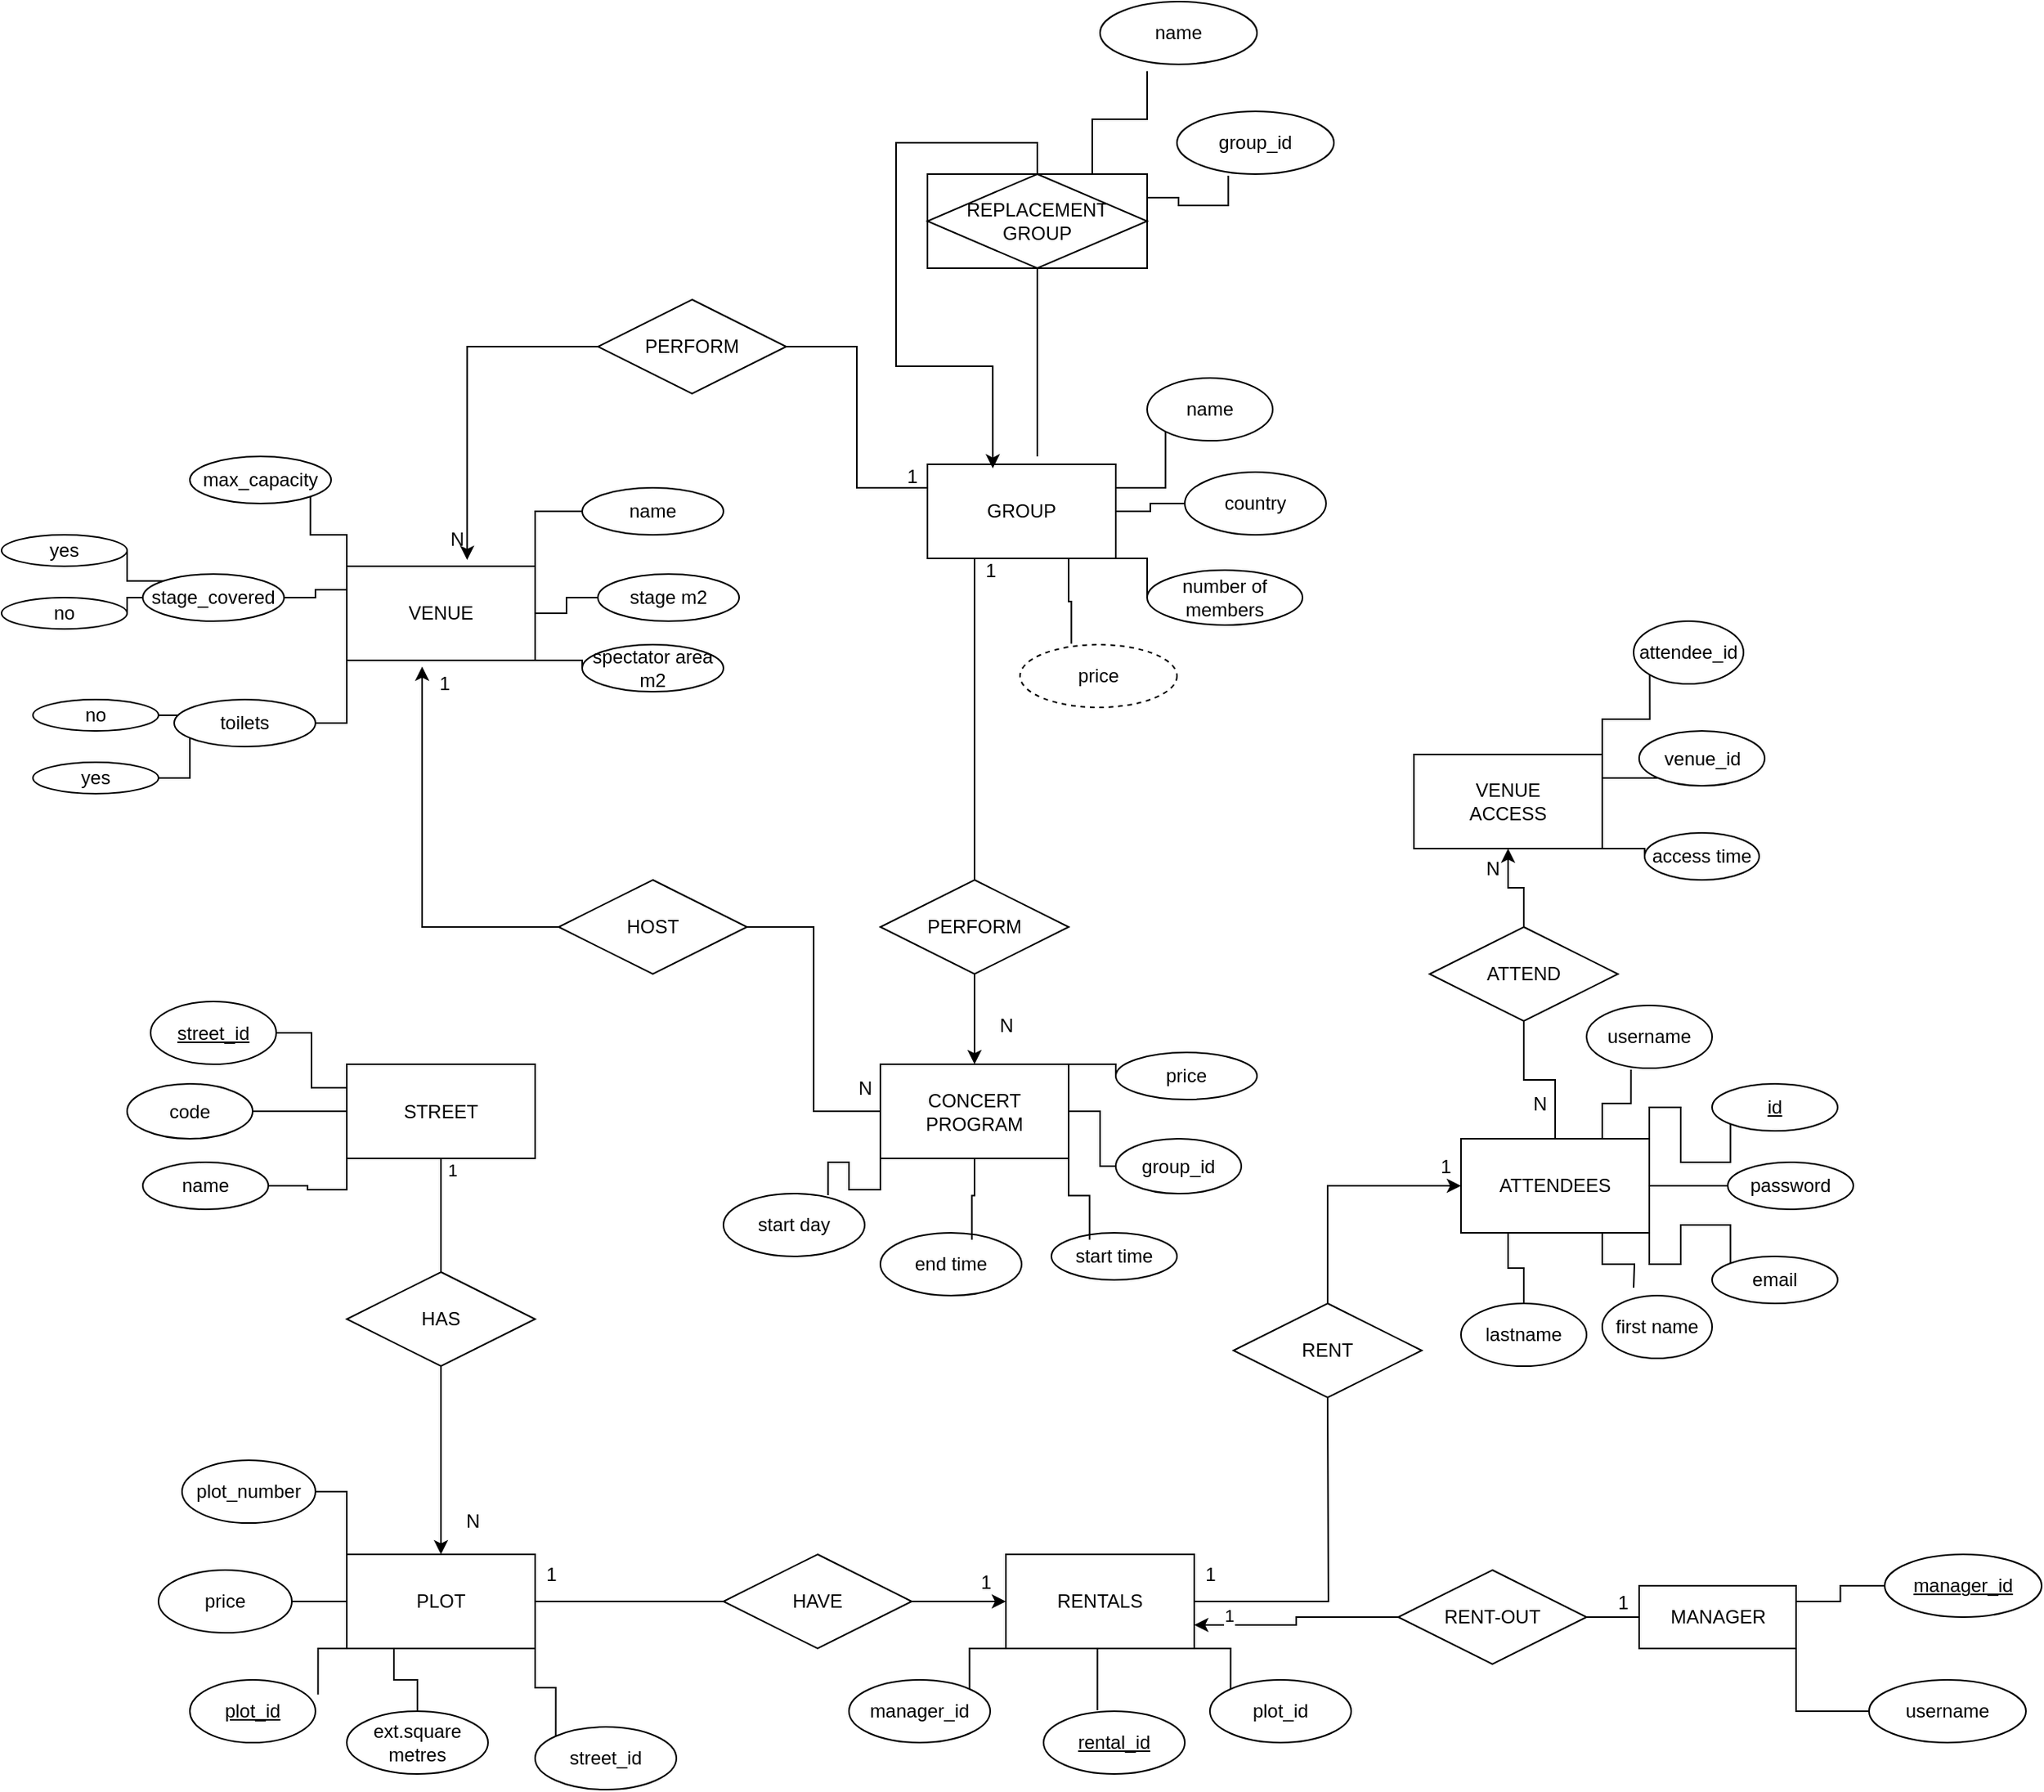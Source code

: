 <mxfile version="24.8.3">
  <diagram name="Page-1" id="NB9T3TCFV4lT3BETn5Xb">
    <mxGraphModel dx="2445" dy="2279" grid="1" gridSize="10" guides="1" tooltips="1" connect="1" arrows="1" fold="1" page="1" pageScale="1" pageWidth="827" pageHeight="1169" math="0" shadow="0">
      <root>
        <mxCell id="0" />
        <mxCell id="1" parent="0" />
        <mxCell id="pBUAhn7HmdubHw7LqBM4-65" style="edgeStyle=orthogonalEdgeStyle;rounded=0;orthogonalLoop=1;jettySize=auto;html=1;exitX=1;exitY=0.5;exitDx=0;exitDy=0;endArrow=none;endFill=0;" edge="1" parent="1" source="pBUAhn7HmdubHw7LqBM4-2">
          <mxGeometry relative="1" as="geometry">
            <mxPoint x="625" y="690" as="targetPoint" />
          </mxGeometry>
        </mxCell>
        <mxCell id="pBUAhn7HmdubHw7LqBM4-123" style="edgeStyle=orthogonalEdgeStyle;rounded=0;orthogonalLoop=1;jettySize=auto;html=1;exitX=0;exitY=1;exitDx=0;exitDy=0;entryX=1;entryY=0;entryDx=0;entryDy=0;endArrow=none;endFill=0;" edge="1" parent="1" source="pBUAhn7HmdubHw7LqBM4-2" target="pBUAhn7HmdubHw7LqBM4-40">
          <mxGeometry relative="1" as="geometry" />
        </mxCell>
        <mxCell id="pBUAhn7HmdubHw7LqBM4-125" style="edgeStyle=orthogonalEdgeStyle;rounded=0;orthogonalLoop=1;jettySize=auto;html=1;exitX=1;exitY=1;exitDx=0;exitDy=0;entryX=0;entryY=0;entryDx=0;entryDy=0;endArrow=none;endFill=0;" edge="1" parent="1" source="pBUAhn7HmdubHw7LqBM4-2" target="pBUAhn7HmdubHw7LqBM4-42">
          <mxGeometry relative="1" as="geometry" />
        </mxCell>
        <mxCell id="pBUAhn7HmdubHw7LqBM4-2" value="RENTALS" style="rounded=0;whiteSpace=wrap;html=1;" vertex="1" parent="1">
          <mxGeometry x="420" y="790" width="120" height="60" as="geometry" />
        </mxCell>
        <mxCell id="pBUAhn7HmdubHw7LqBM4-62" style="edgeStyle=orthogonalEdgeStyle;rounded=0;orthogonalLoop=1;jettySize=auto;html=1;exitX=1;exitY=0.5;exitDx=0;exitDy=0;endArrow=none;endFill=0;" edge="1" parent="1" source="pBUAhn7HmdubHw7LqBM4-3">
          <mxGeometry relative="1" as="geometry">
            <mxPoint x="240" y="820" as="targetPoint" />
          </mxGeometry>
        </mxCell>
        <mxCell id="pBUAhn7HmdubHw7LqBM4-118" style="edgeStyle=orthogonalEdgeStyle;rounded=0;orthogonalLoop=1;jettySize=auto;html=1;exitX=0;exitY=0;exitDx=0;exitDy=0;entryX=1;entryY=0.5;entryDx=0;entryDy=0;endArrow=none;endFill=0;" edge="1" parent="1" source="pBUAhn7HmdubHw7LqBM4-3" target="pBUAhn7HmdubHw7LqBM4-35">
          <mxGeometry relative="1" as="geometry" />
        </mxCell>
        <mxCell id="pBUAhn7HmdubHw7LqBM4-119" style="edgeStyle=orthogonalEdgeStyle;rounded=0;orthogonalLoop=1;jettySize=auto;html=1;exitX=0;exitY=0.5;exitDx=0;exitDy=0;entryX=1;entryY=0.5;entryDx=0;entryDy=0;endArrow=none;endFill=0;" edge="1" parent="1" source="pBUAhn7HmdubHw7LqBM4-3" target="pBUAhn7HmdubHw7LqBM4-39">
          <mxGeometry relative="1" as="geometry" />
        </mxCell>
        <mxCell id="pBUAhn7HmdubHw7LqBM4-121" style="edgeStyle=orthogonalEdgeStyle;rounded=0;orthogonalLoop=1;jettySize=auto;html=1;exitX=0.25;exitY=1;exitDx=0;exitDy=0;entryX=0.5;entryY=0;entryDx=0;entryDy=0;endArrow=none;endFill=0;" edge="1" parent="1" source="pBUAhn7HmdubHw7LqBM4-3" target="pBUAhn7HmdubHw7LqBM4-37">
          <mxGeometry relative="1" as="geometry" />
        </mxCell>
        <mxCell id="pBUAhn7HmdubHw7LqBM4-122" style="edgeStyle=orthogonalEdgeStyle;rounded=0;orthogonalLoop=1;jettySize=auto;html=1;exitX=1;exitY=1;exitDx=0;exitDy=0;entryX=0;entryY=0;entryDx=0;entryDy=0;endArrow=none;endFill=0;" edge="1" parent="1" source="pBUAhn7HmdubHw7LqBM4-3" target="pBUAhn7HmdubHw7LqBM4-36">
          <mxGeometry relative="1" as="geometry" />
        </mxCell>
        <mxCell id="pBUAhn7HmdubHw7LqBM4-3" value="PLOT" style="rounded=0;whiteSpace=wrap;html=1;" vertex="1" parent="1">
          <mxGeometry y="790" width="120" height="60" as="geometry" />
        </mxCell>
        <mxCell id="pBUAhn7HmdubHw7LqBM4-74" style="edgeStyle=orthogonalEdgeStyle;rounded=0;orthogonalLoop=1;jettySize=auto;html=1;exitX=0.5;exitY=0;exitDx=0;exitDy=0;entryX=0.5;entryY=1;entryDx=0;entryDy=0;endArrow=none;endFill=0;" edge="1" parent="1" source="pBUAhn7HmdubHw7LqBM4-4" target="pBUAhn7HmdubHw7LqBM4-73">
          <mxGeometry relative="1" as="geometry" />
        </mxCell>
        <mxCell id="pBUAhn7HmdubHw7LqBM4-128" style="edgeStyle=orthogonalEdgeStyle;rounded=0;orthogonalLoop=1;jettySize=auto;html=1;exitX=0.25;exitY=1;exitDx=0;exitDy=0;entryX=0.5;entryY=0;entryDx=0;entryDy=0;endArrow=none;endFill=0;" edge="1" parent="1" source="pBUAhn7HmdubHw7LqBM4-4" target="pBUAhn7HmdubHw7LqBM4-50">
          <mxGeometry relative="1" as="geometry" />
        </mxCell>
        <mxCell id="pBUAhn7HmdubHw7LqBM4-129" style="edgeStyle=orthogonalEdgeStyle;rounded=0;orthogonalLoop=1;jettySize=auto;html=1;exitX=0.75;exitY=1;exitDx=0;exitDy=0;endArrow=none;endFill=0;" edge="1" parent="1" source="pBUAhn7HmdubHw7LqBM4-4">
          <mxGeometry relative="1" as="geometry">
            <mxPoint x="820" y="620" as="targetPoint" />
          </mxGeometry>
        </mxCell>
        <mxCell id="pBUAhn7HmdubHw7LqBM4-130" style="edgeStyle=orthogonalEdgeStyle;rounded=0;orthogonalLoop=1;jettySize=auto;html=1;exitX=1;exitY=1;exitDx=0;exitDy=0;entryX=0;entryY=0;entryDx=0;entryDy=0;endArrow=none;endFill=0;" edge="1" parent="1" source="pBUAhn7HmdubHw7LqBM4-4" target="pBUAhn7HmdubHw7LqBM4-51">
          <mxGeometry relative="1" as="geometry" />
        </mxCell>
        <mxCell id="pBUAhn7HmdubHw7LqBM4-131" style="edgeStyle=orthogonalEdgeStyle;rounded=0;orthogonalLoop=1;jettySize=auto;html=1;exitX=1;exitY=0.5;exitDx=0;exitDy=0;entryX=0;entryY=0.5;entryDx=0;entryDy=0;endArrow=none;endFill=0;" edge="1" parent="1" source="pBUAhn7HmdubHw7LqBM4-4" target="pBUAhn7HmdubHw7LqBM4-52">
          <mxGeometry relative="1" as="geometry" />
        </mxCell>
        <mxCell id="pBUAhn7HmdubHw7LqBM4-132" style="edgeStyle=orthogonalEdgeStyle;rounded=0;orthogonalLoop=1;jettySize=auto;html=1;exitX=1;exitY=0;exitDx=0;exitDy=0;entryX=0;entryY=1;entryDx=0;entryDy=0;endArrow=none;endFill=0;" edge="1" parent="1" source="pBUAhn7HmdubHw7LqBM4-4" target="pBUAhn7HmdubHw7LqBM4-53">
          <mxGeometry relative="1" as="geometry" />
        </mxCell>
        <mxCell id="pBUAhn7HmdubHw7LqBM4-4" value="ATTENDEES" style="rounded=0;whiteSpace=wrap;html=1;" vertex="1" parent="1">
          <mxGeometry x="710" y="525" width="120" height="60" as="geometry" />
        </mxCell>
        <mxCell id="pBUAhn7HmdubHw7LqBM4-83" style="edgeStyle=orthogonalEdgeStyle;rounded=0;orthogonalLoop=1;jettySize=auto;html=1;exitX=0.25;exitY=1;exitDx=0;exitDy=0;entryX=0.5;entryY=0;entryDx=0;entryDy=0;endArrow=none;endFill=0;" edge="1" parent="1" source="pBUAhn7HmdubHw7LqBM4-5" target="pBUAhn7HmdubHw7LqBM4-81">
          <mxGeometry relative="1" as="geometry" />
        </mxCell>
        <mxCell id="pBUAhn7HmdubHw7LqBM4-92" style="edgeStyle=orthogonalEdgeStyle;rounded=0;orthogonalLoop=1;jettySize=auto;html=1;exitX=0;exitY=0.25;exitDx=0;exitDy=0;entryX=1;entryY=0.5;entryDx=0;entryDy=0;endArrow=none;endFill=0;" edge="1" parent="1" source="pBUAhn7HmdubHw7LqBM4-5" target="pBUAhn7HmdubHw7LqBM4-91">
          <mxGeometry relative="1" as="geometry" />
        </mxCell>
        <mxCell id="pBUAhn7HmdubHw7LqBM4-106" style="edgeStyle=orthogonalEdgeStyle;rounded=0;orthogonalLoop=1;jettySize=auto;html=1;exitX=1;exitY=0.25;exitDx=0;exitDy=0;entryX=0;entryY=1;entryDx=0;entryDy=0;endArrow=none;endFill=0;" edge="1" parent="1" source="pBUAhn7HmdubHw7LqBM4-5" target="pBUAhn7HmdubHw7LqBM4-59">
          <mxGeometry relative="1" as="geometry" />
        </mxCell>
        <mxCell id="pBUAhn7HmdubHw7LqBM4-108" style="edgeStyle=orthogonalEdgeStyle;rounded=0;orthogonalLoop=1;jettySize=auto;html=1;exitX=1;exitY=0.5;exitDx=0;exitDy=0;entryX=0;entryY=0.5;entryDx=0;entryDy=0;endArrow=none;endFill=0;" edge="1" parent="1" source="pBUAhn7HmdubHw7LqBM4-5" target="pBUAhn7HmdubHw7LqBM4-58">
          <mxGeometry relative="1" as="geometry" />
        </mxCell>
        <mxCell id="pBUAhn7HmdubHw7LqBM4-109" style="edgeStyle=orthogonalEdgeStyle;rounded=0;orthogonalLoop=1;jettySize=auto;html=1;exitX=1;exitY=1;exitDx=0;exitDy=0;entryX=0;entryY=0.5;entryDx=0;entryDy=0;endArrow=none;endFill=0;" edge="1" parent="1" source="pBUAhn7HmdubHw7LqBM4-5" target="pBUAhn7HmdubHw7LqBM4-57">
          <mxGeometry relative="1" as="geometry" />
        </mxCell>
        <mxCell id="pBUAhn7HmdubHw7LqBM4-5" value="GROUP" style="rounded=0;whiteSpace=wrap;html=1;" vertex="1" parent="1">
          <mxGeometry x="370" y="95" width="120" height="60" as="geometry" />
        </mxCell>
        <mxCell id="pBUAhn7HmdubHw7LqBM4-84" style="edgeStyle=orthogonalEdgeStyle;rounded=0;orthogonalLoop=1;jettySize=auto;html=1;exitX=0;exitY=0.5;exitDx=0;exitDy=0;entryX=1;entryY=0.5;entryDx=0;entryDy=0;endArrow=none;endFill=0;" edge="1" parent="1" source="pBUAhn7HmdubHw7LqBM4-6" target="pBUAhn7HmdubHw7LqBM4-78">
          <mxGeometry relative="1" as="geometry" />
        </mxCell>
        <mxCell id="pBUAhn7HmdubHw7LqBM4-137" style="edgeStyle=orthogonalEdgeStyle;rounded=0;orthogonalLoop=1;jettySize=auto;html=1;exitX=1;exitY=0;exitDx=0;exitDy=0;entryX=0;entryY=0.5;entryDx=0;entryDy=0;endArrow=none;endFill=0;" edge="1" parent="1" source="pBUAhn7HmdubHw7LqBM4-6" target="pBUAhn7HmdubHw7LqBM4-47">
          <mxGeometry relative="1" as="geometry" />
        </mxCell>
        <mxCell id="pBUAhn7HmdubHw7LqBM4-138" style="edgeStyle=orthogonalEdgeStyle;rounded=0;orthogonalLoop=1;jettySize=auto;html=1;exitX=1;exitY=0.5;exitDx=0;exitDy=0;entryX=0;entryY=0.5;entryDx=0;entryDy=0;endArrow=none;endFill=0;" edge="1" parent="1" source="pBUAhn7HmdubHw7LqBM4-6" target="pBUAhn7HmdubHw7LqBM4-46">
          <mxGeometry relative="1" as="geometry" />
        </mxCell>
        <mxCell id="pBUAhn7HmdubHw7LqBM4-6" value="CONCERT&lt;div&gt;PROGRAM&lt;/div&gt;" style="rounded=0;whiteSpace=wrap;html=1;" vertex="1" parent="1">
          <mxGeometry x="340" y="477.5" width="120" height="60" as="geometry" />
        </mxCell>
        <mxCell id="pBUAhn7HmdubHw7LqBM4-30" style="edgeStyle=orthogonalEdgeStyle;rounded=0;orthogonalLoop=1;jettySize=auto;html=1;exitX=0;exitY=0.25;exitDx=0;exitDy=0;entryX=1;entryY=0.5;entryDx=0;entryDy=0;endArrow=none;endFill=0;" edge="1" parent="1" source="pBUAhn7HmdubHw7LqBM4-7" target="pBUAhn7HmdubHw7LqBM4-24">
          <mxGeometry relative="1" as="geometry" />
        </mxCell>
        <mxCell id="pBUAhn7HmdubHw7LqBM4-31" style="edgeStyle=orthogonalEdgeStyle;rounded=0;orthogonalLoop=1;jettySize=auto;html=1;exitX=0;exitY=0.5;exitDx=0;exitDy=0;entryX=1;entryY=0.5;entryDx=0;entryDy=0;endArrow=none;endFill=0;" edge="1" parent="1" source="pBUAhn7HmdubHw7LqBM4-7" target="pBUAhn7HmdubHw7LqBM4-26">
          <mxGeometry relative="1" as="geometry" />
        </mxCell>
        <mxCell id="pBUAhn7HmdubHw7LqBM4-34" style="edgeStyle=orthogonalEdgeStyle;rounded=0;orthogonalLoop=1;jettySize=auto;html=1;exitX=0;exitY=1;exitDx=0;exitDy=0;entryX=1;entryY=0.5;entryDx=0;entryDy=0;endArrow=none;endFill=0;" edge="1" parent="1" source="pBUAhn7HmdubHw7LqBM4-7" target="pBUAhn7HmdubHw7LqBM4-25">
          <mxGeometry relative="1" as="geometry" />
        </mxCell>
        <mxCell id="pBUAhn7HmdubHw7LqBM4-61" style="edgeStyle=orthogonalEdgeStyle;rounded=0;orthogonalLoop=1;jettySize=auto;html=1;exitX=0.5;exitY=1;exitDx=0;exitDy=0;endArrow=none;endFill=0;" edge="1" parent="1" source="pBUAhn7HmdubHw7LqBM4-7">
          <mxGeometry relative="1" as="geometry">
            <mxPoint x="60" y="610" as="targetPoint" />
          </mxGeometry>
        </mxCell>
        <mxCell id="pBUAhn7HmdubHw7LqBM4-148" value="1" style="edgeLabel;html=1;align=center;verticalAlign=middle;resizable=0;points=[];" vertex="1" connectable="0" parent="pBUAhn7HmdubHw7LqBM4-61">
          <mxGeometry x="-0.813" y="7" relative="1" as="geometry">
            <mxPoint as="offset" />
          </mxGeometry>
        </mxCell>
        <mxCell id="pBUAhn7HmdubHw7LqBM4-7" value="STREET" style="rounded=0;whiteSpace=wrap;html=1;" vertex="1" parent="1">
          <mxGeometry y="477.5" width="120" height="60" as="geometry" />
        </mxCell>
        <mxCell id="pBUAhn7HmdubHw7LqBM4-111" style="edgeStyle=orthogonalEdgeStyle;rounded=0;orthogonalLoop=1;jettySize=auto;html=1;exitX=1;exitY=0;exitDx=0;exitDy=0;entryX=0;entryY=0.5;entryDx=0;entryDy=0;endArrow=none;endFill=0;" edge="1" parent="1" source="pBUAhn7HmdubHw7LqBM4-8" target="pBUAhn7HmdubHw7LqBM4-10">
          <mxGeometry relative="1" as="geometry" />
        </mxCell>
        <mxCell id="pBUAhn7HmdubHw7LqBM4-112" style="edgeStyle=orthogonalEdgeStyle;rounded=0;orthogonalLoop=1;jettySize=auto;html=1;exitX=1;exitY=0.5;exitDx=0;exitDy=0;entryX=0;entryY=0.5;entryDx=0;entryDy=0;endArrow=none;endFill=0;" edge="1" parent="1" source="pBUAhn7HmdubHw7LqBM4-8" target="pBUAhn7HmdubHw7LqBM4-11">
          <mxGeometry relative="1" as="geometry" />
        </mxCell>
        <mxCell id="pBUAhn7HmdubHw7LqBM4-113" style="edgeStyle=orthogonalEdgeStyle;rounded=0;orthogonalLoop=1;jettySize=auto;html=1;exitX=1;exitY=1;exitDx=0;exitDy=0;entryX=0;entryY=0.5;entryDx=0;entryDy=0;endArrow=none;endFill=0;" edge="1" parent="1" source="pBUAhn7HmdubHw7LqBM4-8" target="pBUAhn7HmdubHw7LqBM4-12">
          <mxGeometry relative="1" as="geometry" />
        </mxCell>
        <mxCell id="pBUAhn7HmdubHw7LqBM4-114" style="edgeStyle=orthogonalEdgeStyle;rounded=0;orthogonalLoop=1;jettySize=auto;html=1;exitX=0;exitY=0;exitDx=0;exitDy=0;entryX=1;entryY=1;entryDx=0;entryDy=0;endArrow=none;endFill=0;" edge="1" parent="1" source="pBUAhn7HmdubHw7LqBM4-8" target="pBUAhn7HmdubHw7LqBM4-13">
          <mxGeometry relative="1" as="geometry" />
        </mxCell>
        <mxCell id="pBUAhn7HmdubHw7LqBM4-115" style="edgeStyle=orthogonalEdgeStyle;rounded=0;orthogonalLoop=1;jettySize=auto;html=1;exitX=0;exitY=0.25;exitDx=0;exitDy=0;entryX=1;entryY=0.5;entryDx=0;entryDy=0;endArrow=none;endFill=0;" edge="1" parent="1" source="pBUAhn7HmdubHw7LqBM4-8" target="pBUAhn7HmdubHw7LqBM4-15">
          <mxGeometry relative="1" as="geometry" />
        </mxCell>
        <mxCell id="pBUAhn7HmdubHw7LqBM4-116" style="edgeStyle=orthogonalEdgeStyle;rounded=0;orthogonalLoop=1;jettySize=auto;html=1;exitX=0;exitY=1;exitDx=0;exitDy=0;entryX=1;entryY=0.5;entryDx=0;entryDy=0;endArrow=none;endFill=0;" edge="1" parent="1" source="pBUAhn7HmdubHw7LqBM4-8" target="pBUAhn7HmdubHw7LqBM4-14">
          <mxGeometry relative="1" as="geometry" />
        </mxCell>
        <mxCell id="pBUAhn7HmdubHw7LqBM4-8" value="VENUE" style="rounded=0;whiteSpace=wrap;html=1;" vertex="1" parent="1">
          <mxGeometry y="160" width="120" height="60" as="geometry" />
        </mxCell>
        <mxCell id="pBUAhn7HmdubHw7LqBM4-134" style="edgeStyle=orthogonalEdgeStyle;rounded=0;orthogonalLoop=1;jettySize=auto;html=1;exitX=1;exitY=1;exitDx=0;exitDy=0;entryX=0;entryY=0.5;entryDx=0;entryDy=0;endArrow=none;endFill=0;" edge="1" parent="1" source="pBUAhn7HmdubHw7LqBM4-9" target="pBUAhn7HmdubHw7LqBM4-54">
          <mxGeometry relative="1" as="geometry" />
        </mxCell>
        <mxCell id="pBUAhn7HmdubHw7LqBM4-135" style="edgeStyle=orthogonalEdgeStyle;rounded=0;orthogonalLoop=1;jettySize=auto;html=1;exitX=1;exitY=0.25;exitDx=0;exitDy=0;entryX=0;entryY=1;entryDx=0;entryDy=0;endArrow=none;endFill=0;" edge="1" parent="1" source="pBUAhn7HmdubHw7LqBM4-9" target="pBUAhn7HmdubHw7LqBM4-55">
          <mxGeometry relative="1" as="geometry" />
        </mxCell>
        <mxCell id="pBUAhn7HmdubHw7LqBM4-136" style="edgeStyle=orthogonalEdgeStyle;rounded=0;orthogonalLoop=1;jettySize=auto;html=1;exitX=1;exitY=0;exitDx=0;exitDy=0;entryX=0;entryY=1;entryDx=0;entryDy=0;endArrow=none;endFill=0;" edge="1" parent="1" source="pBUAhn7HmdubHw7LqBM4-9" target="pBUAhn7HmdubHw7LqBM4-56">
          <mxGeometry relative="1" as="geometry" />
        </mxCell>
        <mxCell id="pBUAhn7HmdubHw7LqBM4-9" value="VENUE&lt;div&gt;ACCESS&lt;/div&gt;" style="rounded=0;whiteSpace=wrap;html=1;" vertex="1" parent="1">
          <mxGeometry x="680" y="280" width="120" height="60" as="geometry" />
        </mxCell>
        <mxCell id="pBUAhn7HmdubHw7LqBM4-10" value="name" style="ellipse;whiteSpace=wrap;html=1;" vertex="1" parent="1">
          <mxGeometry x="150" y="110" width="90" height="30" as="geometry" />
        </mxCell>
        <mxCell id="pBUAhn7HmdubHw7LqBM4-11" value="stage m2" style="ellipse;whiteSpace=wrap;html=1;" vertex="1" parent="1">
          <mxGeometry x="160" y="165" width="90" height="30" as="geometry" />
        </mxCell>
        <mxCell id="pBUAhn7HmdubHw7LqBM4-12" value="spectator area m2" style="ellipse;whiteSpace=wrap;html=1;" vertex="1" parent="1">
          <mxGeometry x="150" y="210" width="90" height="30" as="geometry" />
        </mxCell>
        <mxCell id="pBUAhn7HmdubHw7LqBM4-13" value="max_capacity" style="ellipse;whiteSpace=wrap;html=1;" vertex="1" parent="1">
          <mxGeometry x="-100" y="90" width="90" height="30" as="geometry" />
        </mxCell>
        <mxCell id="pBUAhn7HmdubHw7LqBM4-29" style="edgeStyle=orthogonalEdgeStyle;rounded=0;orthogonalLoop=1;jettySize=auto;html=1;exitX=1;exitY=0.5;exitDx=0;exitDy=0;entryX=1;entryY=0.5;entryDx=0;entryDy=0;endArrow=none;endFill=0;" edge="1" parent="1" source="pBUAhn7HmdubHw7LqBM4-16" target="pBUAhn7HmdubHw7LqBM4-17">
          <mxGeometry relative="1" as="geometry" />
        </mxCell>
        <mxCell id="pBUAhn7HmdubHw7LqBM4-14" value="toilets" style="ellipse;whiteSpace=wrap;html=1;" vertex="1" parent="1">
          <mxGeometry x="-110" y="245" width="90" height="30" as="geometry" />
        </mxCell>
        <mxCell id="pBUAhn7HmdubHw7LqBM4-27" style="edgeStyle=orthogonalEdgeStyle;rounded=0;orthogonalLoop=1;jettySize=auto;html=1;exitX=0;exitY=0;exitDx=0;exitDy=0;entryX=1;entryY=0.5;entryDx=0;entryDy=0;endArrow=none;endFill=0;" edge="1" parent="1" source="pBUAhn7HmdubHw7LqBM4-15" target="pBUAhn7HmdubHw7LqBM4-18">
          <mxGeometry relative="1" as="geometry" />
        </mxCell>
        <mxCell id="pBUAhn7HmdubHw7LqBM4-28" style="edgeStyle=orthogonalEdgeStyle;rounded=0;orthogonalLoop=1;jettySize=auto;html=1;exitX=0;exitY=0.5;exitDx=0;exitDy=0;entryX=1;entryY=0.5;entryDx=0;entryDy=0;endArrow=none;endFill=0;" edge="1" parent="1" source="pBUAhn7HmdubHw7LqBM4-15" target="pBUAhn7HmdubHw7LqBM4-19">
          <mxGeometry relative="1" as="geometry" />
        </mxCell>
        <mxCell id="pBUAhn7HmdubHw7LqBM4-15" value="stage_covered" style="ellipse;whiteSpace=wrap;html=1;" vertex="1" parent="1">
          <mxGeometry x="-130" y="165" width="90" height="30" as="geometry" />
        </mxCell>
        <mxCell id="pBUAhn7HmdubHw7LqBM4-16" value="yes" style="ellipse;whiteSpace=wrap;html=1;" vertex="1" parent="1">
          <mxGeometry x="-200" y="285" width="80" height="20" as="geometry" />
        </mxCell>
        <mxCell id="pBUAhn7HmdubHw7LqBM4-17" value="no" style="ellipse;whiteSpace=wrap;html=1;" vertex="1" parent="1">
          <mxGeometry x="-200" y="245" width="80" height="20" as="geometry" />
        </mxCell>
        <mxCell id="pBUAhn7HmdubHw7LqBM4-18" value="yes" style="ellipse;whiteSpace=wrap;html=1;" vertex="1" parent="1">
          <mxGeometry x="-220" y="140" width="80" height="20" as="geometry" />
        </mxCell>
        <mxCell id="pBUAhn7HmdubHw7LqBM4-19" value="no" style="ellipse;whiteSpace=wrap;html=1;" vertex="1" parent="1">
          <mxGeometry x="-220" y="180" width="80" height="20" as="geometry" />
        </mxCell>
        <mxCell id="pBUAhn7HmdubHw7LqBM4-24" value="&lt;u&gt;street_id&lt;/u&gt;" style="ellipse;whiteSpace=wrap;html=1;" vertex="1" parent="1">
          <mxGeometry x="-125" y="437.5" width="80" height="40" as="geometry" />
        </mxCell>
        <mxCell id="pBUAhn7HmdubHw7LqBM4-25" value="name" style="ellipse;whiteSpace=wrap;html=1;" vertex="1" parent="1">
          <mxGeometry x="-130" y="540" width="80" height="30" as="geometry" />
        </mxCell>
        <mxCell id="pBUAhn7HmdubHw7LqBM4-26" value="code" style="ellipse;whiteSpace=wrap;html=1;" vertex="1" parent="1">
          <mxGeometry x="-140" y="490" width="80" height="35" as="geometry" />
        </mxCell>
        <mxCell id="pBUAhn7HmdubHw7LqBM4-35" value="plot_number" style="ellipse;whiteSpace=wrap;html=1;" vertex="1" parent="1">
          <mxGeometry x="-105" y="730" width="85" height="40" as="geometry" />
        </mxCell>
        <mxCell id="pBUAhn7HmdubHw7LqBM4-36" value="street_id" style="ellipse;whiteSpace=wrap;html=1;" vertex="1" parent="1">
          <mxGeometry x="120" y="900" width="90" height="40" as="geometry" />
        </mxCell>
        <mxCell id="pBUAhn7HmdubHw7LqBM4-37" value="ext.square metres" style="ellipse;whiteSpace=wrap;html=1;" vertex="1" parent="1">
          <mxGeometry y="890" width="90" height="40" as="geometry" />
        </mxCell>
        <mxCell id="pBUAhn7HmdubHw7LqBM4-38" value="&lt;u&gt;plot_id&lt;/u&gt;" style="ellipse;whiteSpace=wrap;html=1;" vertex="1" parent="1">
          <mxGeometry x="-100" y="870" width="80" height="40" as="geometry" />
        </mxCell>
        <mxCell id="pBUAhn7HmdubHw7LqBM4-39" value="price" style="ellipse;whiteSpace=wrap;html=1;" vertex="1" parent="1">
          <mxGeometry x="-120" y="800" width="85" height="40" as="geometry" />
        </mxCell>
        <mxCell id="pBUAhn7HmdubHw7LqBM4-40" value="manager_id" style="ellipse;whiteSpace=wrap;html=1;" vertex="1" parent="1">
          <mxGeometry x="320" y="870" width="90" height="40" as="geometry" />
        </mxCell>
        <mxCell id="pBUAhn7HmdubHw7LqBM4-41" value="&lt;u&gt;rental_id&lt;/u&gt;" style="ellipse;whiteSpace=wrap;html=1;" vertex="1" parent="1">
          <mxGeometry x="444" y="890" width="90" height="40" as="geometry" />
        </mxCell>
        <mxCell id="pBUAhn7HmdubHw7LqBM4-42" value="plot_id" style="ellipse;whiteSpace=wrap;html=1;" vertex="1" parent="1">
          <mxGeometry x="550" y="870" width="90" height="40" as="geometry" />
        </mxCell>
        <mxCell id="pBUAhn7HmdubHw7LqBM4-43" value="start day" style="ellipse;whiteSpace=wrap;html=1;" vertex="1" parent="1">
          <mxGeometry x="240" y="560" width="90" height="40" as="geometry" />
        </mxCell>
        <mxCell id="pBUAhn7HmdubHw7LqBM4-44" value="end time" style="ellipse;whiteSpace=wrap;html=1;" vertex="1" parent="1">
          <mxGeometry x="340" y="585" width="90" height="40" as="geometry" />
        </mxCell>
        <mxCell id="pBUAhn7HmdubHw7LqBM4-45" value="start time" style="ellipse;whiteSpace=wrap;html=1;" vertex="1" parent="1">
          <mxGeometry x="449" y="585" width="80" height="30" as="geometry" />
        </mxCell>
        <mxCell id="pBUAhn7HmdubHw7LqBM4-46" value="group_id" style="ellipse;whiteSpace=wrap;html=1;" vertex="1" parent="1">
          <mxGeometry x="490" y="525" width="80" height="35" as="geometry" />
        </mxCell>
        <mxCell id="pBUAhn7HmdubHw7LqBM4-47" value="price" style="ellipse;whiteSpace=wrap;html=1;" vertex="1" parent="1">
          <mxGeometry x="490" y="470" width="90" height="30" as="geometry" />
        </mxCell>
        <mxCell id="pBUAhn7HmdubHw7LqBM4-48" value="first name" style="ellipse;whiteSpace=wrap;html=1;" vertex="1" parent="1">
          <mxGeometry x="800" y="625" width="70" height="40" as="geometry" />
        </mxCell>
        <mxCell id="pBUAhn7HmdubHw7LqBM4-49" value="username" style="ellipse;whiteSpace=wrap;html=1;" vertex="1" parent="1">
          <mxGeometry x="790" y="440" width="80" height="40" as="geometry" />
        </mxCell>
        <mxCell id="pBUAhn7HmdubHw7LqBM4-50" value="lastname" style="ellipse;whiteSpace=wrap;html=1;" vertex="1" parent="1">
          <mxGeometry x="710" y="630" width="80" height="40" as="geometry" />
        </mxCell>
        <mxCell id="pBUAhn7HmdubHw7LqBM4-51" value="email" style="ellipse;whiteSpace=wrap;html=1;" vertex="1" parent="1">
          <mxGeometry x="870" y="600" width="80" height="30" as="geometry" />
        </mxCell>
        <mxCell id="pBUAhn7HmdubHw7LqBM4-52" value="password" style="ellipse;whiteSpace=wrap;html=1;" vertex="1" parent="1">
          <mxGeometry x="880" y="540" width="80" height="30" as="geometry" />
        </mxCell>
        <mxCell id="pBUAhn7HmdubHw7LqBM4-53" value="&lt;u&gt;id&lt;/u&gt;" style="ellipse;whiteSpace=wrap;html=1;" vertex="1" parent="1">
          <mxGeometry x="870" y="490" width="80" height="30" as="geometry" />
        </mxCell>
        <mxCell id="pBUAhn7HmdubHw7LqBM4-54" value="access time" style="ellipse;whiteSpace=wrap;html=1;" vertex="1" parent="1">
          <mxGeometry x="827" y="330" width="73" height="30" as="geometry" />
        </mxCell>
        <mxCell id="pBUAhn7HmdubHw7LqBM4-55" value="venue_id" style="ellipse;whiteSpace=wrap;html=1;" vertex="1" parent="1">
          <mxGeometry x="823.5" y="265" width="80" height="35" as="geometry" />
        </mxCell>
        <mxCell id="pBUAhn7HmdubHw7LqBM4-56" value="attendee_id" style="ellipse;whiteSpace=wrap;html=1;" vertex="1" parent="1">
          <mxGeometry x="820" y="195" width="70" height="40" as="geometry" />
        </mxCell>
        <mxCell id="pBUAhn7HmdubHw7LqBM4-57" value="number of members" style="ellipse;whiteSpace=wrap;html=1;" vertex="1" parent="1">
          <mxGeometry x="510" y="162.5" width="99" height="35" as="geometry" />
        </mxCell>
        <mxCell id="pBUAhn7HmdubHw7LqBM4-58" value="country" style="ellipse;whiteSpace=wrap;html=1;" vertex="1" parent="1">
          <mxGeometry x="534" y="100" width="90" height="40" as="geometry" />
        </mxCell>
        <mxCell id="pBUAhn7HmdubHw7LqBM4-59" value="name" style="ellipse;whiteSpace=wrap;html=1;" vertex="1" parent="1">
          <mxGeometry x="510" y="40" width="80" height="40" as="geometry" />
        </mxCell>
        <mxCell id="pBUAhn7HmdubHw7LqBM4-60" value="price" style="ellipse;whiteSpace=wrap;html=1;align=center;dashed=1;" vertex="1" parent="1">
          <mxGeometry x="429" y="210" width="100" height="40" as="geometry" />
        </mxCell>
        <mxCell id="pBUAhn7HmdubHw7LqBM4-68" style="edgeStyle=orthogonalEdgeStyle;rounded=0;orthogonalLoop=1;jettySize=auto;html=1;exitX=0.5;exitY=1;exitDx=0;exitDy=0;entryX=0.5;entryY=0;entryDx=0;entryDy=0;" edge="1" parent="1" source="pBUAhn7HmdubHw7LqBM4-67" target="pBUAhn7HmdubHw7LqBM4-3">
          <mxGeometry relative="1" as="geometry" />
        </mxCell>
        <mxCell id="pBUAhn7HmdubHw7LqBM4-67" value="HAS" style="shape=rhombus;perimeter=rhombusPerimeter;whiteSpace=wrap;html=1;align=center;" vertex="1" parent="1">
          <mxGeometry y="610" width="120" height="60" as="geometry" />
        </mxCell>
        <mxCell id="pBUAhn7HmdubHw7LqBM4-70" style="edgeStyle=orthogonalEdgeStyle;rounded=0;orthogonalLoop=1;jettySize=auto;html=1;exitX=1;exitY=0.5;exitDx=0;exitDy=0;entryX=0;entryY=0.5;entryDx=0;entryDy=0;" edge="1" parent="1" source="pBUAhn7HmdubHw7LqBM4-69" target="pBUAhn7HmdubHw7LqBM4-2">
          <mxGeometry relative="1" as="geometry" />
        </mxCell>
        <mxCell id="pBUAhn7HmdubHw7LqBM4-69" value="HAVE" style="shape=rhombus;perimeter=rhombusPerimeter;whiteSpace=wrap;html=1;align=center;" vertex="1" parent="1">
          <mxGeometry x="240" y="790" width="120" height="60" as="geometry" />
        </mxCell>
        <mxCell id="pBUAhn7HmdubHw7LqBM4-72" style="edgeStyle=orthogonalEdgeStyle;rounded=0;orthogonalLoop=1;jettySize=auto;html=1;exitX=0.5;exitY=0;exitDx=0;exitDy=0;entryX=0;entryY=0.5;entryDx=0;entryDy=0;" edge="1" parent="1" source="pBUAhn7HmdubHw7LqBM4-71" target="pBUAhn7HmdubHw7LqBM4-4">
          <mxGeometry relative="1" as="geometry" />
        </mxCell>
        <mxCell id="pBUAhn7HmdubHw7LqBM4-71" value="RENT" style="shape=rhombus;perimeter=rhombusPerimeter;whiteSpace=wrap;html=1;align=center;" vertex="1" parent="1">
          <mxGeometry x="565" y="630" width="120" height="60" as="geometry" />
        </mxCell>
        <mxCell id="pBUAhn7HmdubHw7LqBM4-75" style="edgeStyle=orthogonalEdgeStyle;rounded=0;orthogonalLoop=1;jettySize=auto;html=1;exitX=0.5;exitY=0;exitDx=0;exitDy=0;entryX=0.5;entryY=1;entryDx=0;entryDy=0;" edge="1" parent="1" source="pBUAhn7HmdubHw7LqBM4-73" target="pBUAhn7HmdubHw7LqBM4-9">
          <mxGeometry relative="1" as="geometry" />
        </mxCell>
        <mxCell id="pBUAhn7HmdubHw7LqBM4-73" value="ATTEND" style="shape=rhombus;perimeter=rhombusPerimeter;whiteSpace=wrap;html=1;align=center;" vertex="1" parent="1">
          <mxGeometry x="690" y="390" width="120" height="60" as="geometry" />
        </mxCell>
        <mxCell id="pBUAhn7HmdubHw7LqBM4-78" value="HOST" style="shape=rhombus;perimeter=rhombusPerimeter;whiteSpace=wrap;html=1;align=center;" vertex="1" parent="1">
          <mxGeometry x="135" y="360" width="120" height="60" as="geometry" />
        </mxCell>
        <mxCell id="pBUAhn7HmdubHw7LqBM4-79" style="edgeStyle=orthogonalEdgeStyle;rounded=0;orthogonalLoop=1;jettySize=auto;html=1;exitX=0;exitY=0.5;exitDx=0;exitDy=0;entryX=0.4;entryY=1.067;entryDx=0;entryDy=0;entryPerimeter=0;" edge="1" parent="1" source="pBUAhn7HmdubHw7LqBM4-78" target="pBUAhn7HmdubHw7LqBM4-8">
          <mxGeometry relative="1" as="geometry" />
        </mxCell>
        <mxCell id="pBUAhn7HmdubHw7LqBM4-82" style="edgeStyle=orthogonalEdgeStyle;rounded=0;orthogonalLoop=1;jettySize=auto;html=1;exitX=0.5;exitY=1;exitDx=0;exitDy=0;entryX=0.5;entryY=0;entryDx=0;entryDy=0;" edge="1" parent="1" source="pBUAhn7HmdubHw7LqBM4-81" target="pBUAhn7HmdubHw7LqBM4-6">
          <mxGeometry relative="1" as="geometry" />
        </mxCell>
        <mxCell id="pBUAhn7HmdubHw7LqBM4-81" value="PERFORM" style="shape=rhombus;perimeter=rhombusPerimeter;whiteSpace=wrap;html=1;align=center;" vertex="1" parent="1">
          <mxGeometry x="340" y="360" width="120" height="60" as="geometry" />
        </mxCell>
        <mxCell id="pBUAhn7HmdubHw7LqBM4-85" value="REPLACEMENT&lt;div&gt;GROUP&lt;/div&gt;" style="shape=associativeEntity;whiteSpace=wrap;html=1;align=center;" vertex="1" parent="1">
          <mxGeometry x="370" y="-90" width="140" height="60" as="geometry" />
        </mxCell>
        <mxCell id="pBUAhn7HmdubHw7LqBM4-86" value="name" style="ellipse;whiteSpace=wrap;html=1;align=center;" vertex="1" parent="1">
          <mxGeometry x="480" y="-200" width="100" height="40" as="geometry" />
        </mxCell>
        <mxCell id="pBUAhn7HmdubHw7LqBM4-87" value="group_id" style="ellipse;whiteSpace=wrap;html=1;align=center;" vertex="1" parent="1">
          <mxGeometry x="529" y="-130" width="100" height="40" as="geometry" />
        </mxCell>
        <mxCell id="pBUAhn7HmdubHw7LqBM4-95" style="edgeStyle=orthogonalEdgeStyle;rounded=0;orthogonalLoop=1;jettySize=auto;html=1;exitX=0;exitY=0.5;exitDx=0;exitDy=0;entryX=1;entryY=0.5;entryDx=0;entryDy=0;endArrow=none;endFill=0;" edge="1" parent="1" source="pBUAhn7HmdubHw7LqBM4-88" target="pBUAhn7HmdubHw7LqBM4-94">
          <mxGeometry relative="1" as="geometry" />
        </mxCell>
        <mxCell id="pBUAhn7HmdubHw7LqBM4-126" style="edgeStyle=orthogonalEdgeStyle;rounded=0;orthogonalLoop=1;jettySize=auto;html=1;exitX=1;exitY=0.25;exitDx=0;exitDy=0;entryX=0;entryY=0.5;entryDx=0;entryDy=0;endArrow=none;endFill=0;" edge="1" parent="1" source="pBUAhn7HmdubHw7LqBM4-88" target="pBUAhn7HmdubHw7LqBM4-90">
          <mxGeometry relative="1" as="geometry" />
        </mxCell>
        <mxCell id="pBUAhn7HmdubHw7LqBM4-127" style="edgeStyle=orthogonalEdgeStyle;rounded=0;orthogonalLoop=1;jettySize=auto;html=1;exitX=1;exitY=1;exitDx=0;exitDy=0;entryX=0;entryY=0.5;entryDx=0;entryDy=0;endArrow=none;endFill=0;" edge="1" parent="1" source="pBUAhn7HmdubHw7LqBM4-88" target="pBUAhn7HmdubHw7LqBM4-89">
          <mxGeometry relative="1" as="geometry" />
        </mxCell>
        <mxCell id="pBUAhn7HmdubHw7LqBM4-88" value="MANAGER" style="whiteSpace=wrap;html=1;align=center;" vertex="1" parent="1">
          <mxGeometry x="823.5" y="810" width="100" height="40" as="geometry" />
        </mxCell>
        <mxCell id="pBUAhn7HmdubHw7LqBM4-89" value="username" style="ellipse;whiteSpace=wrap;html=1;align=center;" vertex="1" parent="1">
          <mxGeometry x="970" y="870" width="100" height="40" as="geometry" />
        </mxCell>
        <mxCell id="pBUAhn7HmdubHw7LqBM4-90" value="&lt;u&gt;manager_id&lt;/u&gt;" style="ellipse;whiteSpace=wrap;html=1;align=center;" vertex="1" parent="1">
          <mxGeometry x="980" y="790" width="100" height="40" as="geometry" />
        </mxCell>
        <mxCell id="pBUAhn7HmdubHw7LqBM4-91" value="PERFORM" style="shape=rhombus;perimeter=rhombusPerimeter;whiteSpace=wrap;html=1;align=center;" vertex="1" parent="1">
          <mxGeometry x="160" y="-10" width="120" height="60" as="geometry" />
        </mxCell>
        <mxCell id="pBUAhn7HmdubHw7LqBM4-93" style="edgeStyle=orthogonalEdgeStyle;rounded=0;orthogonalLoop=1;jettySize=auto;html=1;exitX=0;exitY=0.5;exitDx=0;exitDy=0;entryX=0.639;entryY=-0.067;entryDx=0;entryDy=0;entryPerimeter=0;" edge="1" parent="1" source="pBUAhn7HmdubHw7LqBM4-91" target="pBUAhn7HmdubHw7LqBM4-8">
          <mxGeometry relative="1" as="geometry" />
        </mxCell>
        <mxCell id="pBUAhn7HmdubHw7LqBM4-96" style="edgeStyle=orthogonalEdgeStyle;rounded=0;orthogonalLoop=1;jettySize=auto;html=1;exitX=0;exitY=0.5;exitDx=0;exitDy=0;entryX=1;entryY=0.75;entryDx=0;entryDy=0;" edge="1" parent="1" source="pBUAhn7HmdubHw7LqBM4-94" target="pBUAhn7HmdubHw7LqBM4-2">
          <mxGeometry relative="1" as="geometry" />
        </mxCell>
        <mxCell id="pBUAhn7HmdubHw7LqBM4-157" value="1" style="edgeLabel;html=1;align=center;verticalAlign=middle;resizable=0;points=[];" vertex="1" connectable="0" parent="pBUAhn7HmdubHw7LqBM4-96">
          <mxGeometry x="0.679" y="1" relative="1" as="geometry">
            <mxPoint y="-7" as="offset" />
          </mxGeometry>
        </mxCell>
        <mxCell id="pBUAhn7HmdubHw7LqBM4-94" value="RENT-OUT" style="shape=rhombus;perimeter=rhombusPerimeter;whiteSpace=wrap;html=1;align=center;" vertex="1" parent="1">
          <mxGeometry x="670" y="800" width="120" height="60" as="geometry" />
        </mxCell>
        <mxCell id="pBUAhn7HmdubHw7LqBM4-102" value="" style="endArrow=none;html=1;rounded=0;entryX=0.5;entryY=1;entryDx=0;entryDy=0;" edge="1" parent="1" target="pBUAhn7HmdubHw7LqBM4-85">
          <mxGeometry width="50" height="50" relative="1" as="geometry">
            <mxPoint x="440" y="90" as="sourcePoint" />
            <mxPoint x="464" y="-10" as="targetPoint" />
            <Array as="points" />
          </mxGeometry>
        </mxCell>
        <mxCell id="pBUAhn7HmdubHw7LqBM4-103" style="edgeStyle=orthogonalEdgeStyle;rounded=0;orthogonalLoop=1;jettySize=auto;html=1;exitX=0.5;exitY=0;exitDx=0;exitDy=0;entryX=0.347;entryY=0.044;entryDx=0;entryDy=0;entryPerimeter=0;" edge="1" parent="1" source="pBUAhn7HmdubHw7LqBM4-85" target="pBUAhn7HmdubHw7LqBM4-5">
          <mxGeometry relative="1" as="geometry" />
        </mxCell>
        <mxCell id="pBUAhn7HmdubHw7LqBM4-104" style="edgeStyle=orthogonalEdgeStyle;rounded=0;orthogonalLoop=1;jettySize=auto;html=1;exitX=0.75;exitY=0;exitDx=0;exitDy=0;entryX=0.3;entryY=1.108;entryDx=0;entryDy=0;entryPerimeter=0;endArrow=none;endFill=0;" edge="1" parent="1" source="pBUAhn7HmdubHw7LqBM4-85" target="pBUAhn7HmdubHw7LqBM4-86">
          <mxGeometry relative="1" as="geometry" />
        </mxCell>
        <mxCell id="pBUAhn7HmdubHw7LqBM4-105" style="edgeStyle=orthogonalEdgeStyle;rounded=0;orthogonalLoop=1;jettySize=auto;html=1;exitX=1;exitY=0.25;exitDx=0;exitDy=0;entryX=0.327;entryY=1.025;entryDx=0;entryDy=0;entryPerimeter=0;endArrow=none;endFill=0;" edge="1" parent="1" source="pBUAhn7HmdubHw7LqBM4-85" target="pBUAhn7HmdubHw7LqBM4-87">
          <mxGeometry relative="1" as="geometry" />
        </mxCell>
        <mxCell id="pBUAhn7HmdubHw7LqBM4-110" style="edgeStyle=orthogonalEdgeStyle;rounded=0;orthogonalLoop=1;jettySize=auto;html=1;exitX=0.75;exitY=1;exitDx=0;exitDy=0;entryX=0.327;entryY=-0.017;entryDx=0;entryDy=0;entryPerimeter=0;endArrow=none;endFill=0;" edge="1" parent="1" source="pBUAhn7HmdubHw7LqBM4-5" target="pBUAhn7HmdubHw7LqBM4-60">
          <mxGeometry relative="1" as="geometry" />
        </mxCell>
        <mxCell id="pBUAhn7HmdubHw7LqBM4-120" style="edgeStyle=orthogonalEdgeStyle;rounded=0;orthogonalLoop=1;jettySize=auto;html=1;exitX=0;exitY=1;exitDx=0;exitDy=0;entryX=1.021;entryY=0.233;entryDx=0;entryDy=0;entryPerimeter=0;endArrow=none;endFill=0;" edge="1" parent="1" source="pBUAhn7HmdubHw7LqBM4-3" target="pBUAhn7HmdubHw7LqBM4-38">
          <mxGeometry relative="1" as="geometry" />
        </mxCell>
        <mxCell id="pBUAhn7HmdubHw7LqBM4-124" style="edgeStyle=orthogonalEdgeStyle;rounded=0;orthogonalLoop=1;jettySize=auto;html=1;exitX=0.5;exitY=1;exitDx=0;exitDy=0;entryX=0.381;entryY=-0.017;entryDx=0;entryDy=0;entryPerimeter=0;endArrow=none;endFill=0;" edge="1" parent="1" source="pBUAhn7HmdubHw7LqBM4-2" target="pBUAhn7HmdubHw7LqBM4-41">
          <mxGeometry relative="1" as="geometry" />
        </mxCell>
        <mxCell id="pBUAhn7HmdubHw7LqBM4-133" style="edgeStyle=orthogonalEdgeStyle;rounded=0;orthogonalLoop=1;jettySize=auto;html=1;exitX=0.75;exitY=0;exitDx=0;exitDy=0;entryX=0.354;entryY=1.025;entryDx=0;entryDy=0;entryPerimeter=0;endArrow=none;endFill=0;" edge="1" parent="1" source="pBUAhn7HmdubHw7LqBM4-4" target="pBUAhn7HmdubHw7LqBM4-49">
          <mxGeometry relative="1" as="geometry" />
        </mxCell>
        <mxCell id="pBUAhn7HmdubHw7LqBM4-139" style="edgeStyle=orthogonalEdgeStyle;rounded=0;orthogonalLoop=1;jettySize=auto;html=1;exitX=1;exitY=1;exitDx=0;exitDy=0;entryX=0.304;entryY=0.144;entryDx=0;entryDy=0;entryPerimeter=0;endArrow=none;endFill=0;" edge="1" parent="1" source="pBUAhn7HmdubHw7LqBM4-6" target="pBUAhn7HmdubHw7LqBM4-45">
          <mxGeometry relative="1" as="geometry" />
        </mxCell>
        <mxCell id="pBUAhn7HmdubHw7LqBM4-140" style="edgeStyle=orthogonalEdgeStyle;rounded=0;orthogonalLoop=1;jettySize=auto;html=1;exitX=0.5;exitY=1;exitDx=0;exitDy=0;entryX=0.648;entryY=0.108;entryDx=0;entryDy=0;entryPerimeter=0;endArrow=none;endFill=0;" edge="1" parent="1" source="pBUAhn7HmdubHw7LqBM4-6" target="pBUAhn7HmdubHw7LqBM4-44">
          <mxGeometry relative="1" as="geometry" />
        </mxCell>
        <mxCell id="pBUAhn7HmdubHw7LqBM4-141" style="edgeStyle=orthogonalEdgeStyle;rounded=0;orthogonalLoop=1;jettySize=auto;html=1;exitX=0;exitY=1;exitDx=0;exitDy=0;entryX=0.741;entryY=0.025;entryDx=0;entryDy=0;entryPerimeter=0;endArrow=none;endFill=0;" edge="1" parent="1" source="pBUAhn7HmdubHw7LqBM4-6" target="pBUAhn7HmdubHw7LqBM4-43">
          <mxGeometry relative="1" as="geometry" />
        </mxCell>
        <mxCell id="pBUAhn7HmdubHw7LqBM4-142" value="1" style="text;html=1;align=center;verticalAlign=middle;resizable=0;points=[];autosize=1;strokeColor=none;fillColor=none;" vertex="1" parent="1">
          <mxGeometry x="395" y="148" width="30" height="30" as="geometry" />
        </mxCell>
        <mxCell id="pBUAhn7HmdubHw7LqBM4-143" value="N" style="text;html=1;align=center;verticalAlign=middle;resizable=0;points=[];autosize=1;strokeColor=none;fillColor=none;" vertex="1" parent="1">
          <mxGeometry x="405" y="438" width="30" height="30" as="geometry" />
        </mxCell>
        <mxCell id="pBUAhn7HmdubHw7LqBM4-144" value="1" style="text;html=1;align=center;verticalAlign=middle;resizable=0;points=[];autosize=1;strokeColor=none;fillColor=none;" vertex="1" parent="1">
          <mxGeometry x="345" y="88" width="30" height="30" as="geometry" />
        </mxCell>
        <mxCell id="pBUAhn7HmdubHw7LqBM4-145" value="N" style="text;html=1;align=center;verticalAlign=middle;resizable=0;points=[];autosize=1;strokeColor=none;fillColor=none;" vertex="1" parent="1">
          <mxGeometry x="55" y="128" width="30" height="30" as="geometry" />
        </mxCell>
        <mxCell id="pBUAhn7HmdubHw7LqBM4-146" value="1" style="text;html=1;align=center;verticalAlign=middle;resizable=0;points=[];autosize=1;strokeColor=none;fillColor=none;" vertex="1" parent="1">
          <mxGeometry x="47" y="220" width="30" height="30" as="geometry" />
        </mxCell>
        <mxCell id="pBUAhn7HmdubHw7LqBM4-147" value="N" style="text;html=1;align=center;verticalAlign=middle;resizable=0;points=[];autosize=1;strokeColor=none;fillColor=none;" vertex="1" parent="1">
          <mxGeometry x="315" y="478" width="30" height="30" as="geometry" />
        </mxCell>
        <mxCell id="pBUAhn7HmdubHw7LqBM4-151" value="N" style="text;html=1;align=center;verticalAlign=middle;resizable=0;points=[];autosize=1;strokeColor=none;fillColor=none;" vertex="1" parent="1">
          <mxGeometry x="65" y="754" width="30" height="30" as="geometry" />
        </mxCell>
        <mxCell id="pBUAhn7HmdubHw7LqBM4-152" value="1" style="text;html=1;align=center;verticalAlign=middle;resizable=0;points=[];autosize=1;strokeColor=none;fillColor=none;" vertex="1" parent="1">
          <mxGeometry x="115" y="788" width="30" height="30" as="geometry" />
        </mxCell>
        <mxCell id="pBUAhn7HmdubHw7LqBM4-153" value="1" style="text;html=1;align=center;verticalAlign=middle;resizable=0;points=[];autosize=1;strokeColor=none;fillColor=none;" vertex="1" parent="1">
          <mxGeometry x="392" y="793" width="30" height="30" as="geometry" />
        </mxCell>
        <mxCell id="pBUAhn7HmdubHw7LqBM4-154" value="1" style="text;html=1;align=center;verticalAlign=middle;resizable=0;points=[];autosize=1;strokeColor=none;fillColor=none;" vertex="1" parent="1">
          <mxGeometry x="535" y="788" width="30" height="30" as="geometry" />
        </mxCell>
        <mxCell id="pBUAhn7HmdubHw7LqBM4-155" value="1" style="text;html=1;align=center;verticalAlign=middle;resizable=0;points=[];autosize=1;strokeColor=none;fillColor=none;" vertex="1" parent="1">
          <mxGeometry x="685" y="528" width="30" height="30" as="geometry" />
        </mxCell>
        <mxCell id="pBUAhn7HmdubHw7LqBM4-156" value="1" style="text;html=1;align=center;verticalAlign=middle;resizable=0;points=[];autosize=1;strokeColor=none;fillColor=none;" vertex="1" parent="1">
          <mxGeometry x="798" y="806" width="30" height="30" as="geometry" />
        </mxCell>
        <mxCell id="pBUAhn7HmdubHw7LqBM4-158" value="N" style="text;html=1;align=center;verticalAlign=middle;resizable=0;points=[];autosize=1;strokeColor=none;fillColor=none;" vertex="1" parent="1">
          <mxGeometry x="745" y="488" width="30" height="30" as="geometry" />
        </mxCell>
        <mxCell id="pBUAhn7HmdubHw7LqBM4-159" value="N" style="text;html=1;align=center;verticalAlign=middle;resizable=0;points=[];autosize=1;strokeColor=none;fillColor=none;" vertex="1" parent="1">
          <mxGeometry x="715" y="338" width="30" height="30" as="geometry" />
        </mxCell>
      </root>
    </mxGraphModel>
  </diagram>
</mxfile>
